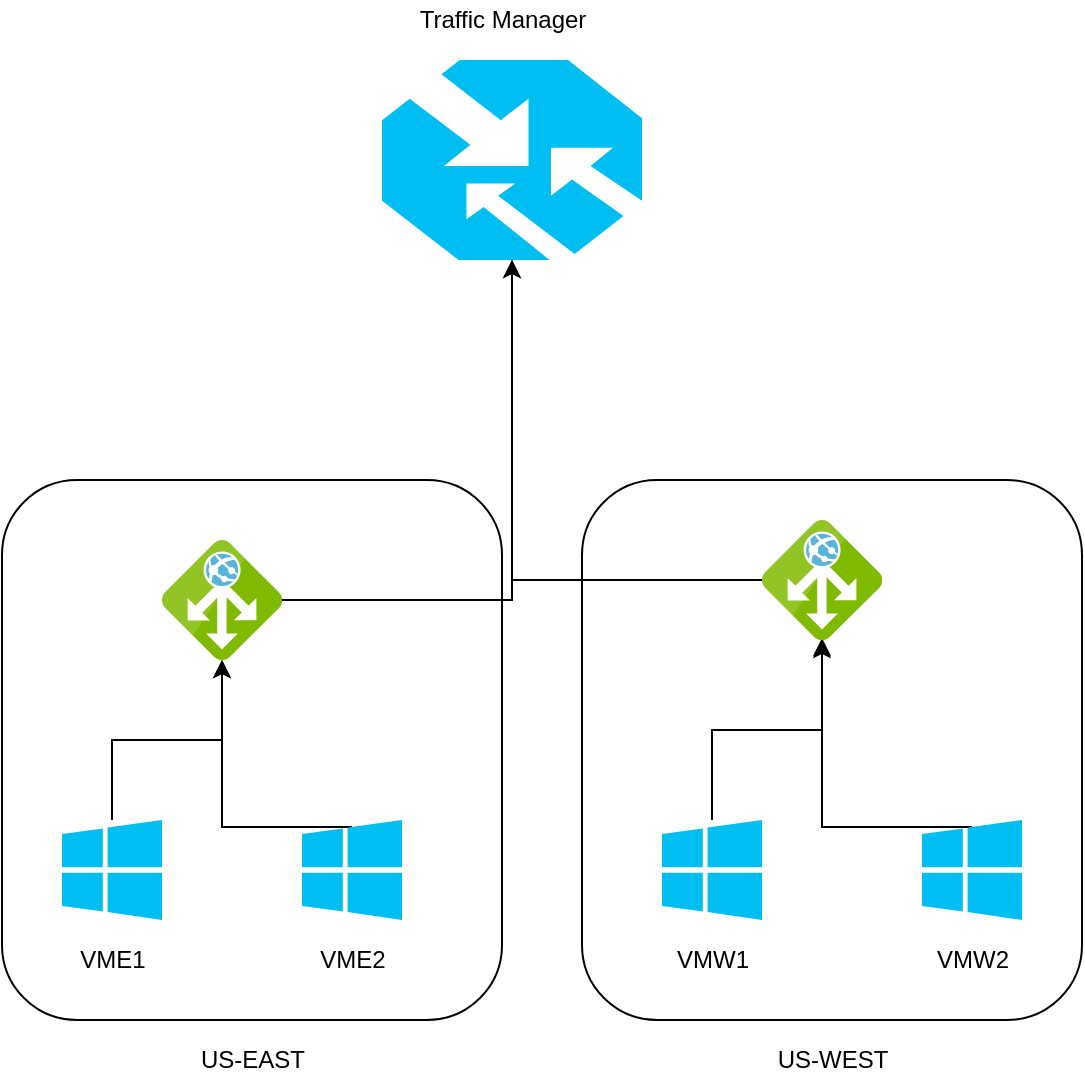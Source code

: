 <mxfile version="14.4.3" type="github">
  <diagram id="pRL1WQxPtS0JVkAfjyIU" name="Page-1">
    <mxGraphModel dx="1213" dy="756" grid="1" gridSize="10" guides="1" tooltips="1" connect="1" arrows="1" fold="1" page="1" pageScale="1" pageWidth="850" pageHeight="1100" math="0" shadow="0">
      <root>
        <mxCell id="0" />
        <mxCell id="1" parent="0" />
        <mxCell id="ZsUlapYz9rJaH6EuvE-Y-6" value="" style="rounded=1;whiteSpace=wrap;html=1;" vertex="1" parent="1">
          <mxGeometry x="160" y="280" width="250" height="270" as="geometry" />
        </mxCell>
        <mxCell id="ZsUlapYz9rJaH6EuvE-Y-7" value="" style="rounded=1;whiteSpace=wrap;html=1;" vertex="1" parent="1">
          <mxGeometry x="450" y="280" width="250" height="270" as="geometry" />
        </mxCell>
        <mxCell id="ZsUlapYz9rJaH6EuvE-Y-8" value="US-EAST" style="text;html=1;align=center;verticalAlign=middle;resizable=0;points=[];autosize=1;" vertex="1" parent="1">
          <mxGeometry x="250" y="560" width="70" height="20" as="geometry" />
        </mxCell>
        <mxCell id="ZsUlapYz9rJaH6EuvE-Y-9" value="US-WEST" style="text;html=1;align=center;verticalAlign=middle;resizable=0;points=[];autosize=1;" vertex="1" parent="1">
          <mxGeometry x="540" y="560" width="70" height="20" as="geometry" />
        </mxCell>
        <mxCell id="ZsUlapYz9rJaH6EuvE-Y-17" style="edgeStyle=orthogonalEdgeStyle;rounded=0;orthogonalLoop=1;jettySize=auto;html=1;" edge="1" parent="1" source="ZsUlapYz9rJaH6EuvE-Y-10" target="ZsUlapYz9rJaH6EuvE-Y-14">
          <mxGeometry relative="1" as="geometry" />
        </mxCell>
        <mxCell id="ZsUlapYz9rJaH6EuvE-Y-10" value="" style="verticalLabelPosition=bottom;html=1;verticalAlign=top;align=center;strokeColor=none;fillColor=#00BEF2;shape=mxgraph.azure.azure_instance;" vertex="1" parent="1">
          <mxGeometry x="190" y="450" width="50" height="50" as="geometry" />
        </mxCell>
        <mxCell id="ZsUlapYz9rJaH6EuvE-Y-19" style="edgeStyle=orthogonalEdgeStyle;rounded=0;orthogonalLoop=1;jettySize=auto;html=1;" edge="1" parent="1" source="ZsUlapYz9rJaH6EuvE-Y-11" target="ZsUlapYz9rJaH6EuvE-Y-16">
          <mxGeometry relative="1" as="geometry" />
        </mxCell>
        <mxCell id="ZsUlapYz9rJaH6EuvE-Y-11" value="" style="verticalLabelPosition=bottom;html=1;verticalAlign=top;align=center;strokeColor=none;fillColor=#00BEF2;shape=mxgraph.azure.azure_instance;" vertex="1" parent="1">
          <mxGeometry x="490" y="450" width="50" height="50" as="geometry" />
        </mxCell>
        <mxCell id="ZsUlapYz9rJaH6EuvE-Y-18" style="edgeStyle=orthogonalEdgeStyle;rounded=0;orthogonalLoop=1;jettySize=auto;html=1;exitX=0.5;exitY=0.07;exitDx=0;exitDy=0;exitPerimeter=0;" edge="1" parent="1" source="ZsUlapYz9rJaH6EuvE-Y-12" target="ZsUlapYz9rJaH6EuvE-Y-14">
          <mxGeometry relative="1" as="geometry" />
        </mxCell>
        <mxCell id="ZsUlapYz9rJaH6EuvE-Y-12" value="" style="verticalLabelPosition=bottom;html=1;verticalAlign=top;align=center;strokeColor=none;fillColor=#00BEF2;shape=mxgraph.azure.azure_instance;" vertex="1" parent="1">
          <mxGeometry x="310" y="450" width="50" height="50" as="geometry" />
        </mxCell>
        <mxCell id="ZsUlapYz9rJaH6EuvE-Y-22" style="edgeStyle=orthogonalEdgeStyle;rounded=0;orthogonalLoop=1;jettySize=auto;html=1;entryX=0.5;entryY=0.983;entryDx=0;entryDy=0;entryPerimeter=0;exitX=0.5;exitY=0.07;exitDx=0;exitDy=0;exitPerimeter=0;" edge="1" parent="1" source="ZsUlapYz9rJaH6EuvE-Y-13" target="ZsUlapYz9rJaH6EuvE-Y-16">
          <mxGeometry relative="1" as="geometry" />
        </mxCell>
        <mxCell id="ZsUlapYz9rJaH6EuvE-Y-13" value="" style="verticalLabelPosition=bottom;html=1;verticalAlign=top;align=center;strokeColor=none;fillColor=#00BEF2;shape=mxgraph.azure.azure_instance;" vertex="1" parent="1">
          <mxGeometry x="620" y="450" width="50" height="50" as="geometry" />
        </mxCell>
        <mxCell id="ZsUlapYz9rJaH6EuvE-Y-25" style="edgeStyle=orthogonalEdgeStyle;rounded=0;orthogonalLoop=1;jettySize=auto;html=1;" edge="1" parent="1" source="ZsUlapYz9rJaH6EuvE-Y-14" target="ZsUlapYz9rJaH6EuvE-Y-24">
          <mxGeometry relative="1" as="geometry">
            <Array as="points">
              <mxPoint x="415" y="340" />
            </Array>
          </mxGeometry>
        </mxCell>
        <mxCell id="ZsUlapYz9rJaH6EuvE-Y-14" value="" style="aspect=fixed;html=1;points=[];align=center;image;fontSize=12;image=img/lib/mscae/Application_Gateway.svg;" vertex="1" parent="1">
          <mxGeometry x="240" y="310" width="60" height="60" as="geometry" />
        </mxCell>
        <mxCell id="ZsUlapYz9rJaH6EuvE-Y-26" style="edgeStyle=orthogonalEdgeStyle;rounded=0;orthogonalLoop=1;jettySize=auto;html=1;entryX=0.5;entryY=1;entryDx=0;entryDy=0;entryPerimeter=0;" edge="1" parent="1" source="ZsUlapYz9rJaH6EuvE-Y-16" target="ZsUlapYz9rJaH6EuvE-Y-24">
          <mxGeometry relative="1" as="geometry" />
        </mxCell>
        <mxCell id="ZsUlapYz9rJaH6EuvE-Y-16" value="" style="aspect=fixed;html=1;points=[];align=center;image;fontSize=12;image=img/lib/mscae/Application_Gateway.svg;" vertex="1" parent="1">
          <mxGeometry x="540" y="300" width="60" height="60" as="geometry" />
        </mxCell>
        <mxCell id="ZsUlapYz9rJaH6EuvE-Y-24" value="" style="verticalLabelPosition=bottom;html=1;verticalAlign=top;align=center;strokeColor=none;fillColor=#00BEF2;shape=mxgraph.azure.traffic_manager;pointerEvents=1;" vertex="1" parent="1">
          <mxGeometry x="350" y="70" width="130" height="100" as="geometry" />
        </mxCell>
        <mxCell id="ZsUlapYz9rJaH6EuvE-Y-27" value="Traffic Manager" style="text;html=1;align=center;verticalAlign=middle;resizable=0;points=[];autosize=1;" vertex="1" parent="1">
          <mxGeometry x="360" y="40" width="100" height="20" as="geometry" />
        </mxCell>
        <mxCell id="ZsUlapYz9rJaH6EuvE-Y-28" value="VME1" style="text;html=1;align=center;verticalAlign=middle;resizable=0;points=[];autosize=1;" vertex="1" parent="1">
          <mxGeometry x="190" y="510" width="50" height="20" as="geometry" />
        </mxCell>
        <mxCell id="ZsUlapYz9rJaH6EuvE-Y-29" value="VME2" style="text;html=1;align=center;verticalAlign=middle;resizable=0;points=[];autosize=1;" vertex="1" parent="1">
          <mxGeometry x="310" y="510" width="50" height="20" as="geometry" />
        </mxCell>
        <mxCell id="ZsUlapYz9rJaH6EuvE-Y-30" value="VMW1" style="text;html=1;align=center;verticalAlign=middle;resizable=0;points=[];autosize=1;" vertex="1" parent="1">
          <mxGeometry x="490" y="510" width="50" height="20" as="geometry" />
        </mxCell>
        <mxCell id="ZsUlapYz9rJaH6EuvE-Y-31" value="VMW2" style="text;html=1;align=center;verticalAlign=middle;resizable=0;points=[];autosize=1;" vertex="1" parent="1">
          <mxGeometry x="620" y="510" width="50" height="20" as="geometry" />
        </mxCell>
      </root>
    </mxGraphModel>
  </diagram>
</mxfile>
